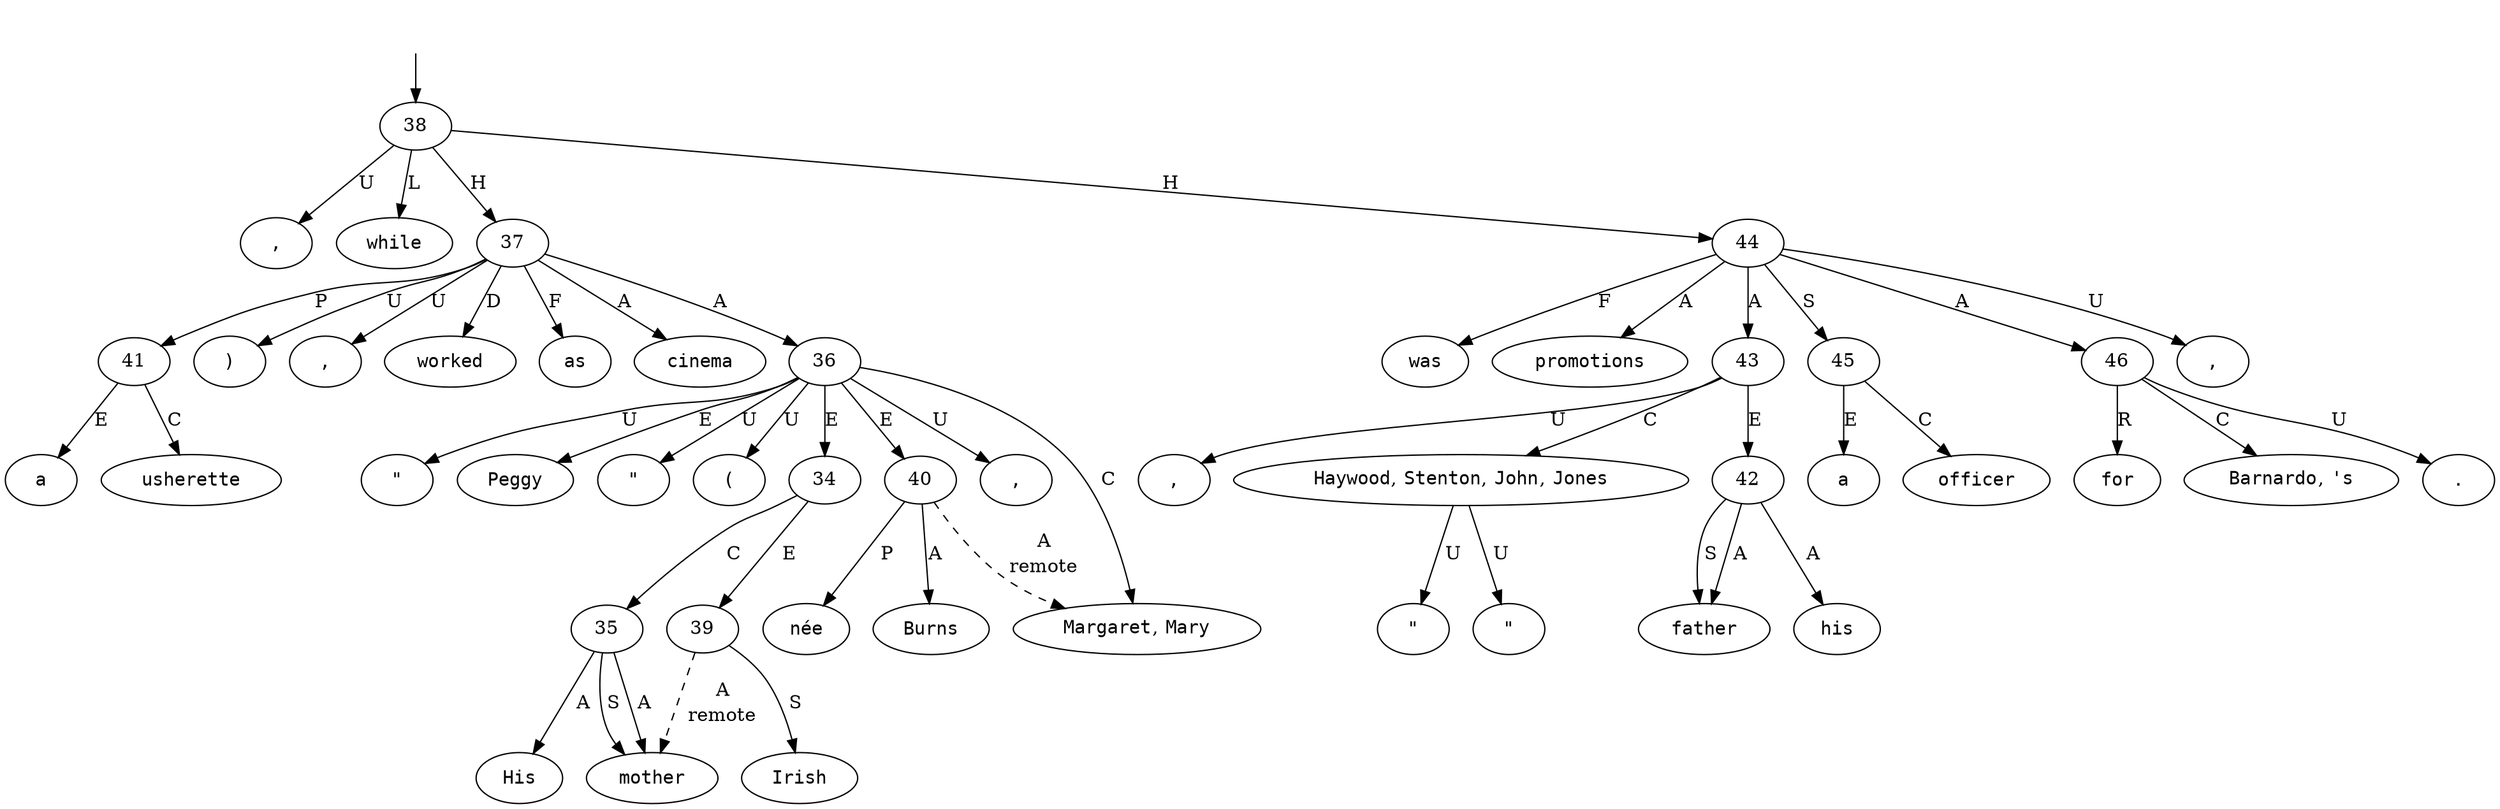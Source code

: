 digraph "493006" {
  top [ style=invis ];
  top -> 38;
  0 [ shape=oval, label=<<table align="center" border="0" cellspacing="0"><tr><td colspan="2"><font face="Courier">His</font></td></tr></table>> ];
  1 [ shape=oval, label=<<table align="center" border="0" cellspacing="0"><tr><td colspan="2"><font face="Courier">Irish</font></td></tr></table>> ];
  2 [ shape=oval, label=<<table align="center" border="0" cellspacing="0"><tr><td colspan="2"><font face="Courier">mother</font></td></tr></table>> ];
  3 [ shape=oval, label=<<table align="center" border="0" cellspacing="0"><tr><td colspan="2"><font face="Courier">,</font></td></tr></table>> ];
  4 [ shape=oval, label=<<table align="center" border="0" cellspacing="0"><tr><td colspan="2"><font face="Courier">Margaret</font>,&nbsp;<font face="Courier">Mary</font></td></tr></table>> ];
  5 [ shape=oval, label=<<table align="center" border="0" cellspacing="0"><tr><td colspan="2"><font face="Courier">&quot;</font></td></tr></table>> ];
  6 [ shape=oval, label=<<table align="center" border="0" cellspacing="0"><tr><td colspan="2"><font face="Courier">Peggy</font></td></tr></table>> ];
  7 [ shape=oval, label=<<table align="center" border="0" cellspacing="0"><tr><td colspan="2"><font face="Courier">&quot;</font></td></tr></table>> ];
  8 [ shape=oval, label=<<table align="center" border="0" cellspacing="0"><tr><td colspan="2"><font face="Courier">(</font></td></tr></table>> ];
  9 [ shape=oval, label=<<table align="center" border="0" cellspacing="0"><tr><td colspan="2"><font face="Courier">née</font></td></tr></table>> ];
  10 [ shape=oval, label=<<table align="center" border="0" cellspacing="0"><tr><td colspan="2"><font face="Courier">Burns</font></td></tr></table>> ];
  11 [ shape=oval, label=<<table align="center" border="0" cellspacing="0"><tr><td colspan="2"><font face="Courier">)</font></td></tr></table>> ];
  12 [ shape=oval, label=<<table align="center" border="0" cellspacing="0"><tr><td colspan="2"><font face="Courier">,</font></td></tr></table>> ];
  13 [ shape=oval, label=<<table align="center" border="0" cellspacing="0"><tr><td colspan="2"><font face="Courier">worked</font></td></tr></table>> ];
  14 [ shape=oval, label=<<table align="center" border="0" cellspacing="0"><tr><td colspan="2"><font face="Courier">as</font></td></tr></table>> ];
  15 [ shape=oval, label=<<table align="center" border="0" cellspacing="0"><tr><td colspan="2"><font face="Courier">a</font></td></tr></table>> ];
  16 [ shape=oval, label=<<table align="center" border="0" cellspacing="0"><tr><td colspan="2"><font face="Courier">cinema</font></td></tr></table>> ];
  17 [ shape=oval, label=<<table align="center" border="0" cellspacing="0"><tr><td colspan="2"><font face="Courier">usherette</font></td></tr></table>> ];
  18 [ shape=oval, label=<<table align="center" border="0" cellspacing="0"><tr><td colspan="2"><font face="Courier">,</font></td></tr></table>> ];
  19 [ shape=oval, label=<<table align="center" border="0" cellspacing="0"><tr><td colspan="2"><font face="Courier">while</font></td></tr></table>> ];
  20 [ shape=oval, label=<<table align="center" border="0" cellspacing="0"><tr><td colspan="2"><font face="Courier">his</font></td></tr></table>> ];
  21 [ shape=oval, label=<<table align="center" border="0" cellspacing="0"><tr><td colspan="2"><font face="Courier">father</font></td></tr></table>> ];
  22 [ shape=oval, label=<<table align="center" border="0" cellspacing="0"><tr><td colspan="2"><font face="Courier">,</font></td></tr></table>> ];
  23 [ shape=oval, label=<<table align="center" border="0" cellspacing="0"><tr><td colspan="2"><font face="Courier">Haywood</font>,&nbsp;<font face="Courier">Stenton</font>,&nbsp;<font face="Courier">John</font>,&nbsp;<font face="Courier">Jones</font></td></tr></table>> ];
  23 -> 25 [ label="U" ];
  23 -> 24 [ label="U" ];
  24 [ shape=oval, label=<<table align="center" border="0" cellspacing="0"><tr><td colspan="2"><font face="Courier">&quot;</font></td></tr></table>> ];
  25 [ shape=oval, label=<<table align="center" border="0" cellspacing="0"><tr><td colspan="2"><font face="Courier">&quot;</font></td></tr></table>> ];
  26 [ shape=oval, label=<<table align="center" border="0" cellspacing="0"><tr><td colspan="2"><font face="Courier">,</font></td></tr></table>> ];
  27 [ shape=oval, label=<<table align="center" border="0" cellspacing="0"><tr><td colspan="2"><font face="Courier">was</font></td></tr></table>> ];
  28 [ shape=oval, label=<<table align="center" border="0" cellspacing="0"><tr><td colspan="2"><font face="Courier">a</font></td></tr></table>> ];
  29 [ shape=oval, label=<<table align="center" border="0" cellspacing="0"><tr><td colspan="2"><font face="Courier">promotions</font></td></tr></table>> ];
  30 [ shape=oval, label=<<table align="center" border="0" cellspacing="0"><tr><td colspan="2"><font face="Courier">officer</font></td></tr></table>> ];
  31 [ shape=oval, label=<<table align="center" border="0" cellspacing="0"><tr><td colspan="2"><font face="Courier">for</font></td></tr></table>> ];
  32 [ shape=oval, label=<<table align="center" border="0" cellspacing="0"><tr><td colspan="2"><font face="Courier">Barnardo</font>,&nbsp;<font face="Courier">&#x27;s</font></td></tr></table>> ];
  33 [ shape=oval, label=<<table align="center" border="0" cellspacing="0"><tr><td colspan="2"><font face="Courier">.</font></td></tr></table>> ];
  34 -> 35 [ label="C" ];
  34 -> 39 [ label="E" ];
  35 -> 0 [ label="A" ];
  35 -> 2 [ label="A" ];
  35 -> 2 [ label="S" ];
  36 -> 34 [ label="E" ];
  36 -> 7 [ label="U" ];
  36 -> 3 [ label="U" ];
  36 -> 5 [ label="U" ];
  36 -> 6 [ label="E" ];
  36 -> 4 [ label="C" ];
  36 -> 40 [ label="E" ];
  36 -> 8 [ label="U" ];
  37 -> 16 [ label="A" ];
  37 -> 12 [ label="U" ];
  37 -> 14 [ label="F" ];
  37 -> 11 [ label="U" ];
  37 -> 13 [ label="D" ];
  37 -> 36 [ label="A" ];
  37 -> 41 [ label="P" ];
  38 -> 19 [ label="L" ];
  38 -> 44 [ label="H" ];
  38 -> 37 [ label="H" ];
  38 -> 18 [ label="U" ];
  39 -> 1 [ label="S" ];
  39 -> 2 [ label=<<table align="center" border="0" cellspacing="0"><tr><td colspan="1">A</td></tr><tr><td>remote</td></tr></table>>, style=dashed ];
  40 -> 10 [ label="A" ];
  40 -> 4 [ label=<<table align="center" border="0" cellspacing="0"><tr><td colspan="1">A</td></tr><tr><td>remote</td></tr></table>>, style=dashed ];
  40 -> 9 [ label="P" ];
  41 -> 17 [ label="C" ];
  41 -> 15 [ label="E" ];
  42 -> 21 [ label="A" ];
  42 -> 20 [ label="A" ];
  42 -> 21 [ label="S" ];
  43 -> 23 [ label="C" ];
  43 -> 42 [ label="E" ];
  43 -> 22 [ label="U" ];
  44 -> 43 [ label="A" ];
  44 -> 45 [ label="S" ];
  44 -> 26 [ label="U" ];
  44 -> 46 [ label="A" ];
  44 -> 27 [ label="F" ];
  44 -> 29 [ label="A" ];
  45 -> 30 [ label="C" ];
  45 -> 28 [ label="E" ];
  46 -> 32 [ label="C" ];
  46 -> 33 [ label="U" ];
  46 -> 31 [ label="R" ];
}

